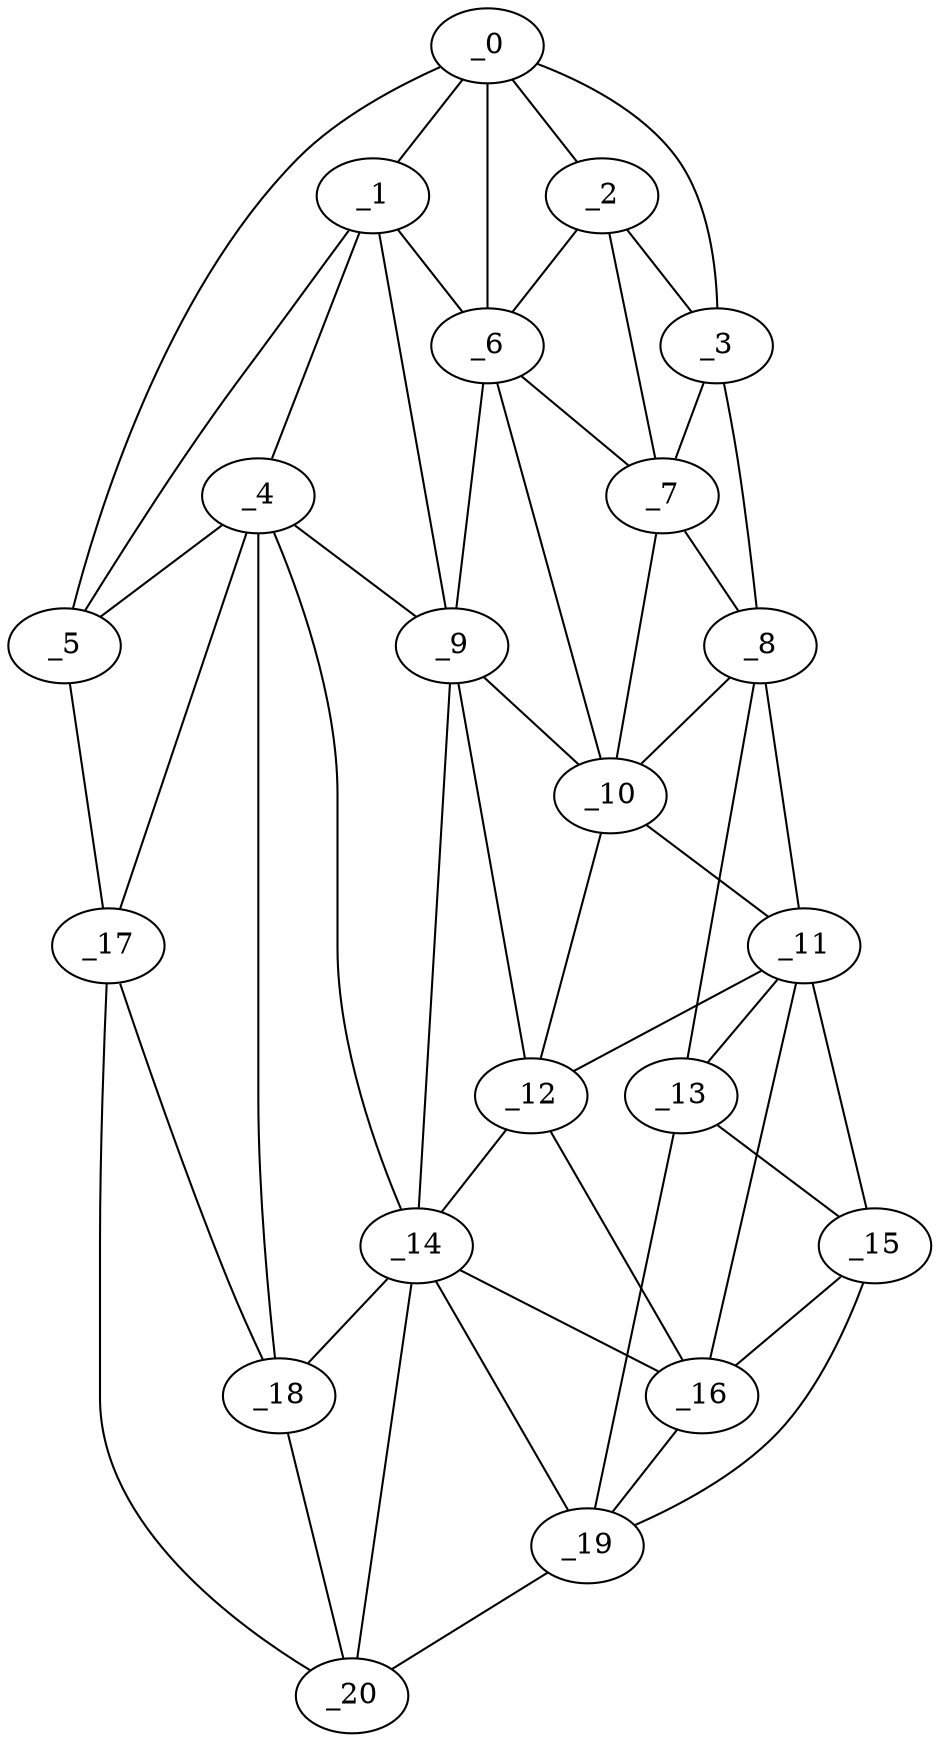 graph "obj57__270.gxl" {
	_0	 [x=27,
		y=43];
	_1	 [x=29,
		y=56];
	_0 -- _1	 [valence=1];
	_2	 [x=30,
		y=39];
	_0 -- _2	 [valence=1];
	_3	 [x=31,
		y=23];
	_0 -- _3	 [valence=1];
	_5	 [x=39,
		y=123];
	_0 -- _5	 [valence=1];
	_6	 [x=40,
		y=43];
	_0 -- _6	 [valence=2];
	_4	 [x=34,
		y=69];
	_1 -- _4	 [valence=2];
	_1 -- _5	 [valence=1];
	_1 -- _6	 [valence=1];
	_9	 [x=45,
		y=50];
	_1 -- _9	 [valence=2];
	_2 -- _3	 [valence=2];
	_2 -- _6	 [valence=2];
	_7	 [x=41,
		y=23];
	_2 -- _7	 [valence=1];
	_3 -- _7	 [valence=2];
	_8	 [x=43,
		y=10];
	_3 -- _8	 [valence=1];
	_4 -- _5	 [valence=1];
	_4 -- _9	 [valence=2];
	_14	 [x=78,
		y=48];
	_4 -- _14	 [valence=2];
	_17	 [x=91,
		y=120];
	_4 -- _17	 [valence=2];
	_18	 [x=93,
		y=67];
	_4 -- _18	 [valence=1];
	_5 -- _17	 [valence=1];
	_6 -- _7	 [valence=2];
	_6 -- _9	 [valence=2];
	_10	 [x=47,
		y=23];
	_6 -- _10	 [valence=1];
	_7 -- _8	 [valence=2];
	_7 -- _10	 [valence=2];
	_8 -- _10	 [valence=1];
	_11	 [x=74,
		y=22];
	_8 -- _11	 [valence=2];
	_13	 [x=76,
		y=2];
	_8 -- _13	 [valence=1];
	_9 -- _10	 [valence=1];
	_12	 [x=75,
		y=43];
	_9 -- _12	 [valence=2];
	_9 -- _14	 [valence=1];
	_10 -- _11	 [valence=1];
	_10 -- _12	 [valence=2];
	_11 -- _12	 [valence=1];
	_11 -- _13	 [valence=2];
	_15	 [x=81,
		y=21];
	_11 -- _15	 [valence=2];
	_16	 [x=87,
		y=35];
	_11 -- _16	 [valence=2];
	_12 -- _14	 [valence=2];
	_12 -- _16	 [valence=2];
	_13 -- _15	 [valence=2];
	_19	 [x=94,
		y=40];
	_13 -- _19	 [valence=1];
	_14 -- _16	 [valence=1];
	_14 -- _18	 [valence=2];
	_14 -- _19	 [valence=2];
	_20	 [x=97,
		y=61];
	_14 -- _20	 [valence=1];
	_15 -- _16	 [valence=2];
	_15 -- _19	 [valence=2];
	_16 -- _19	 [valence=2];
	_17 -- _18	 [valence=1];
	_17 -- _20	 [valence=1];
	_18 -- _20	 [valence=2];
	_19 -- _20	 [valence=1];
}
